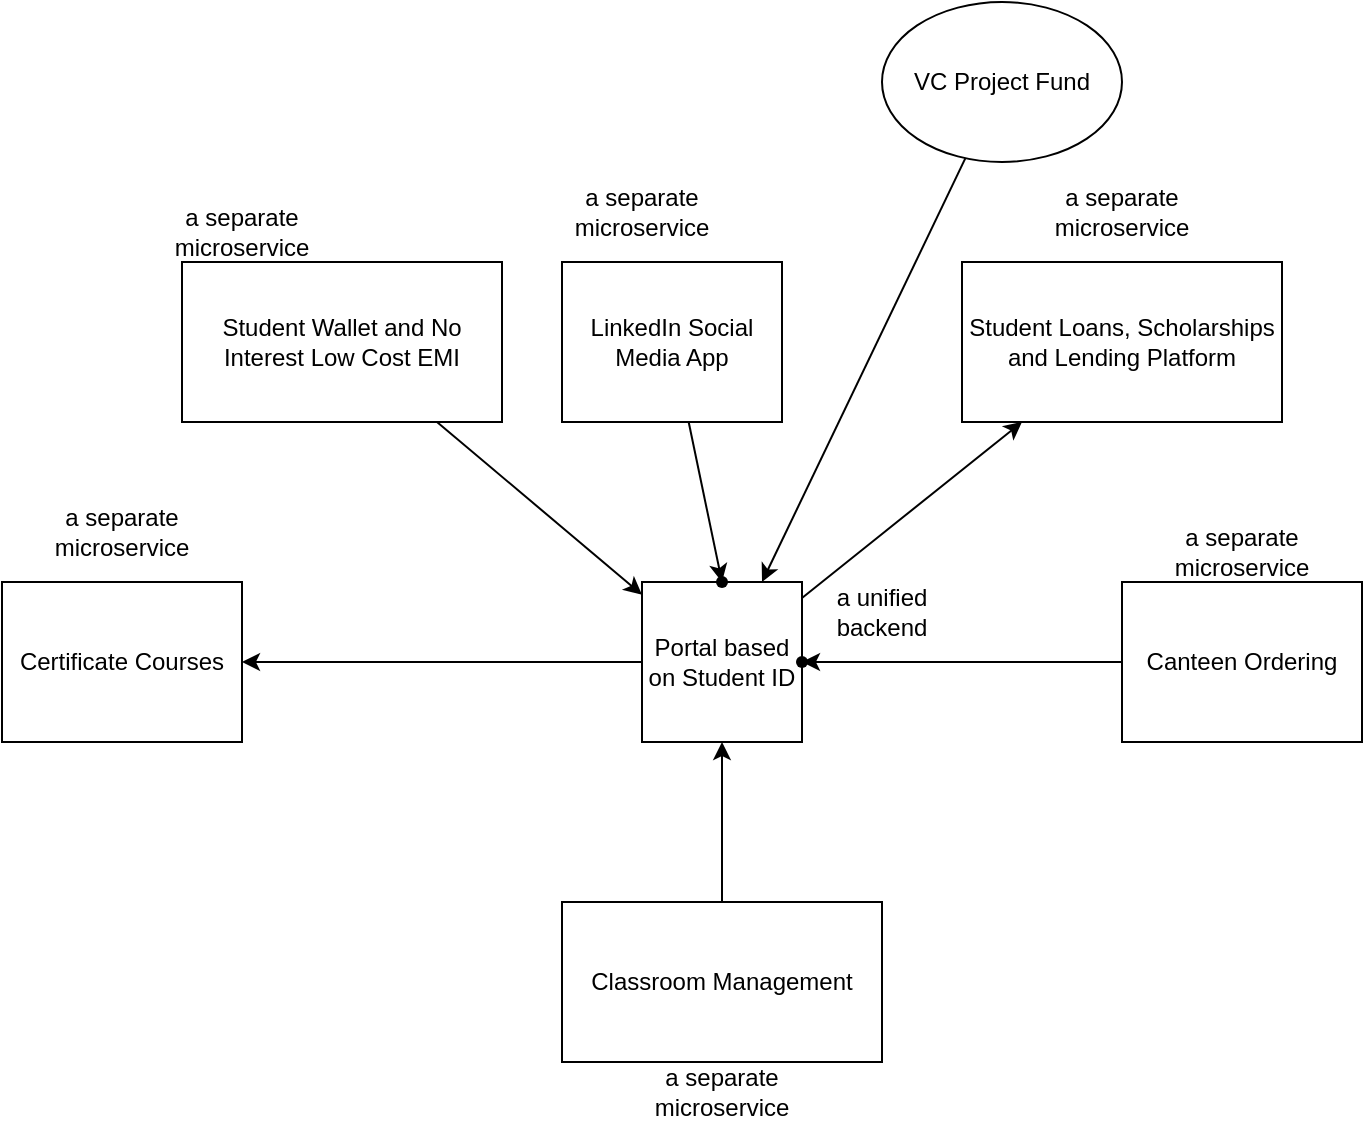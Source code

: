<mxfile>
    <diagram id="IQK0KNPjZEk5Ii3JSGMA" name="Page-1">
        <mxGraphModel dx="788" dy="1663" grid="1" gridSize="10" guides="1" tooltips="1" connect="1" arrows="1" fold="1" page="1" pageScale="1" pageWidth="850" pageHeight="1100" math="0" shadow="0">
            <root>
                <mxCell id="0"/>
                <mxCell id="1" parent="0"/>
                <mxCell id="9" value="" style="edgeStyle=none;html=1;" parent="1" source="5" target="8" edge="1">
                    <mxGeometry relative="1" as="geometry"/>
                </mxCell>
                <mxCell id="11" value="" style="edgeStyle=none;html=1;" parent="1" source="5" target="10" edge="1">
                    <mxGeometry relative="1" as="geometry"/>
                </mxCell>
                <mxCell id="5" value="Portal based on Student ID" style="whiteSpace=wrap;html=1;aspect=fixed;" parent="1" vertex="1">
                    <mxGeometry x="360" y="240" width="80" height="80" as="geometry"/>
                </mxCell>
                <mxCell id="7" value="" style="edgeStyle=none;html=1;" parent="1" source="6" target="5" edge="1">
                    <mxGeometry relative="1" as="geometry"/>
                </mxCell>
                <mxCell id="6" value="Classroom Management" style="whiteSpace=wrap;html=1;" parent="1" vertex="1">
                    <mxGeometry x="320" y="400" width="160" height="80" as="geometry"/>
                </mxCell>
                <mxCell id="8" value="Certificate Courses" style="whiteSpace=wrap;html=1;" parent="1" vertex="1">
                    <mxGeometry x="40" y="240" width="120" height="80" as="geometry"/>
                </mxCell>
                <mxCell id="10" value="Student Loans, Scholarships and Lending Platform" style="whiteSpace=wrap;html=1;" parent="1" vertex="1">
                    <mxGeometry x="520" y="80" width="160" height="80" as="geometry"/>
                </mxCell>
                <mxCell id="14" value="" style="edgeStyle=none;html=1;" parent="1" source="12" target="13" edge="1">
                    <mxGeometry relative="1" as="geometry"/>
                </mxCell>
                <mxCell id="12" value="Canteen Ordering" style="rounded=0;whiteSpace=wrap;html=1;" parent="1" vertex="1">
                    <mxGeometry x="600" y="240" width="120" height="80" as="geometry"/>
                </mxCell>
                <mxCell id="13" value="" style="shape=waypoint;sketch=0;size=6;pointerEvents=1;points=[];fillColor=default;resizable=0;rotatable=0;perimeter=centerPerimeter;snapToPoint=1;rounded=0;" parent="1" vertex="1">
                    <mxGeometry x="430" y="270" width="20" height="20" as="geometry"/>
                </mxCell>
                <mxCell id="18" value="" style="edgeStyle=none;html=1;" parent="1" source="15" target="5" edge="1">
                    <mxGeometry relative="1" as="geometry"/>
                </mxCell>
                <mxCell id="15" value="Student Wallet and No Interest Low Cost EMI" style="whiteSpace=wrap;html=1;" parent="1" vertex="1">
                    <mxGeometry x="130" y="80" width="160" height="80" as="geometry"/>
                </mxCell>
                <mxCell id="20" value="a separate microservice" style="text;strokeColor=none;align=center;fillColor=none;html=1;verticalAlign=middle;whiteSpace=wrap;rounded=0;" parent="1" vertex="1">
                    <mxGeometry x="130" y="50" width="60" height="30" as="geometry"/>
                </mxCell>
                <mxCell id="21" value="a separate microservice" style="text;strokeColor=none;align=center;fillColor=none;html=1;verticalAlign=middle;whiteSpace=wrap;rounded=0;" parent="1" vertex="1">
                    <mxGeometry x="570" y="40" width="60" height="30" as="geometry"/>
                </mxCell>
                <mxCell id="22" value="a separate microservice" style="text;strokeColor=none;align=center;fillColor=none;html=1;verticalAlign=middle;whiteSpace=wrap;rounded=0;" parent="1" vertex="1">
                    <mxGeometry x="630" y="210" width="60" height="30" as="geometry"/>
                </mxCell>
                <mxCell id="23" value="a separate microservice" style="text;strokeColor=none;align=center;fillColor=none;html=1;verticalAlign=middle;whiteSpace=wrap;rounded=0;" parent="1" vertex="1">
                    <mxGeometry x="370" y="480" width="60" height="30" as="geometry"/>
                </mxCell>
                <mxCell id="24" value="a separate microservice" style="text;strokeColor=none;align=center;fillColor=none;html=1;verticalAlign=middle;whiteSpace=wrap;rounded=0;" parent="1" vertex="1">
                    <mxGeometry x="70" y="200" width="60" height="30" as="geometry"/>
                </mxCell>
                <mxCell id="25" value="a unified backend" style="text;strokeColor=none;align=center;fillColor=none;html=1;verticalAlign=middle;whiteSpace=wrap;rounded=0;" parent="1" vertex="1">
                    <mxGeometry x="450" y="240" width="60" height="30" as="geometry"/>
                </mxCell>
                <mxCell id="28" value="" style="edgeStyle=none;html=1;" parent="1" source="26" target="27" edge="1">
                    <mxGeometry relative="1" as="geometry"/>
                </mxCell>
                <mxCell id="26" value="LinkedIn Social Media App" style="rounded=0;whiteSpace=wrap;html=1;" parent="1" vertex="1">
                    <mxGeometry x="320" y="80" width="110" height="80" as="geometry"/>
                </mxCell>
                <mxCell id="27" value="" style="shape=waypoint;sketch=0;size=6;pointerEvents=1;points=[];fillColor=default;resizable=0;rotatable=0;perimeter=centerPerimeter;snapToPoint=1;rounded=0;" parent="1" vertex="1">
                    <mxGeometry x="390" y="230" width="20" height="20" as="geometry"/>
                </mxCell>
                <mxCell id="30" value="a separate microservice" style="text;strokeColor=none;align=center;fillColor=none;html=1;verticalAlign=middle;whiteSpace=wrap;rounded=0;" parent="1" vertex="1">
                    <mxGeometry x="330" y="40" width="60" height="30" as="geometry"/>
                </mxCell>
                <mxCell id="32" value="" style="edgeStyle=none;html=1;entryX=0.75;entryY=0;entryDx=0;entryDy=0;" parent="1" source="31" target="5" edge="1">
                    <mxGeometry relative="1" as="geometry"/>
                </mxCell>
                <mxCell id="31" value="VC Project Fund" style="ellipse;whiteSpace=wrap;html=1;" parent="1" vertex="1">
                    <mxGeometry x="480" y="-50" width="120" height="80" as="geometry"/>
                </mxCell>
            </root>
        </mxGraphModel>
    </diagram>
</mxfile>